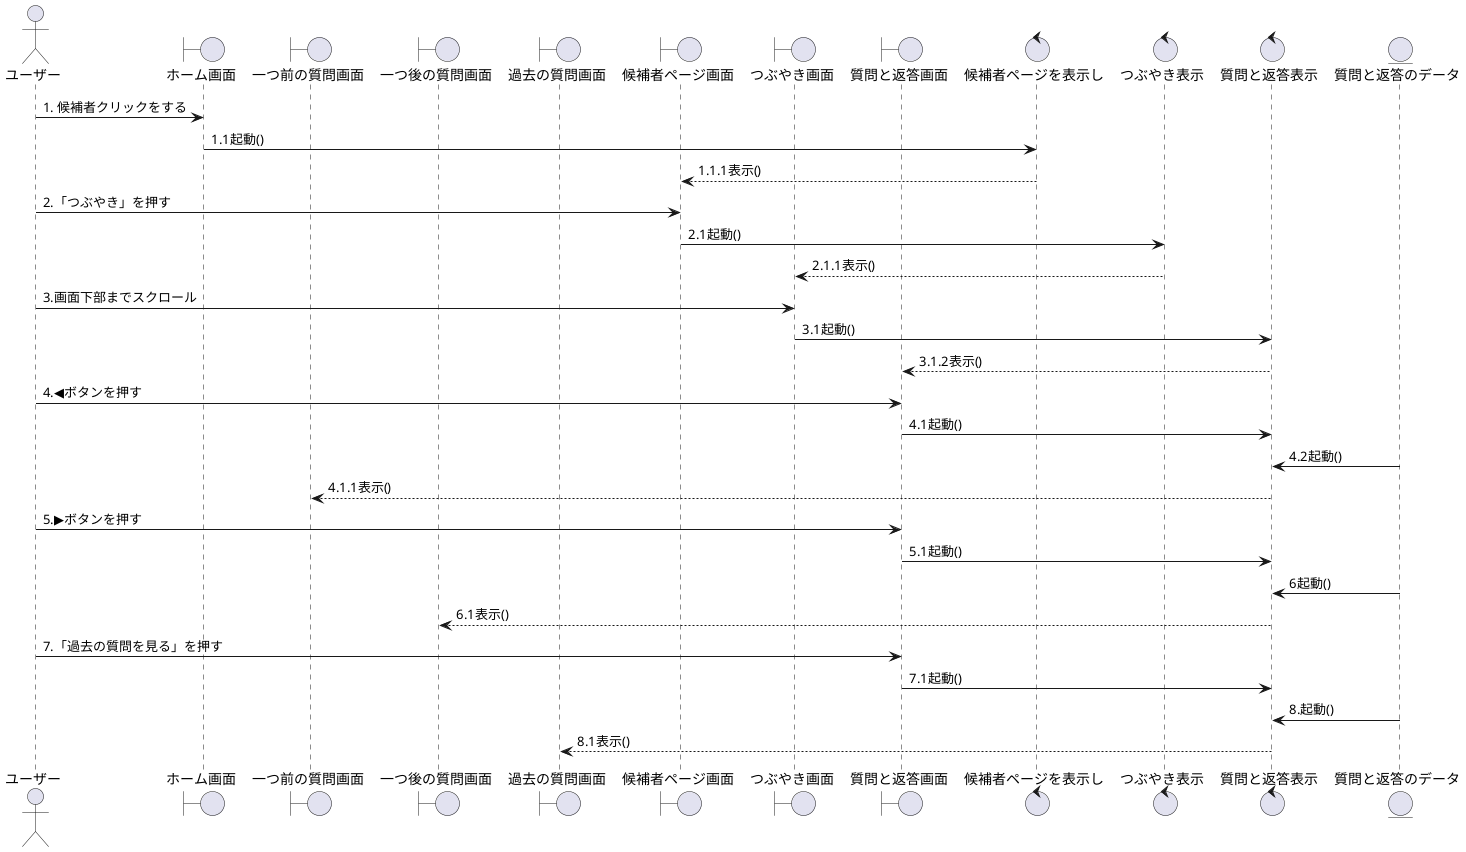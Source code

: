 @startuml

actor       ユーザー      as a1
boundary    ホーム画面    as b1
boundary    一つ前の質問画面    as b2
boundary    一つ後の質問画面    as b3
boundary    過去の質問画面    as b4
boundary    候補者ページ画面    as b5
boundary    つぶやき画面    as b6
boundary    質問と返答画面    as b7


control     候補者ページを表示し   as c1
control     つぶやき表示    as c2
control     質問と返答表示  as c3

entity      質問と返答のデータ     as e1



a1 -> b1 :1. 候補者クリックをする 
b1 -> c1 :1.1起動()
c1 --> b5 :1.1.1表示()
a1 -> b5 :2.「つぶやき」を押す
b5 -> c2 :2.1起動()
c2 --> b6 :2.1.1表示()
a1->b6:3.画面下部までスクロール
b6-> c3 :3.1起動()
c3-->b7:3.1.2表示()
a1 -> b7 :4.◀ボタンを押す

b7->c3:4.1起動()
e1->c3:4.2起動()
c3-->b2:4.1.1表示()
a1 -> b7 :5.▶ボタンを押す

b7->c3:5.1起動()
e1->c3:6起動()
c3-->b3:6.1表示()

a1 -> b7 :7.「過去の質問を見る」を押す
b7->c3:7.1起動()
e1->c3:8.起動()
c3-->b4:8.1表示()









@enduml
